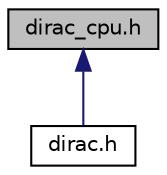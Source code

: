 digraph "dirac_cpu.h"
{
 // LATEX_PDF_SIZE
  edge [fontname="Helvetica",fontsize="10",labelfontname="Helvetica",labelfontsize="10"];
  node [fontname="Helvetica",fontsize="10",shape=record];
  Node1 [label="dirac_cpu.h",height=0.2,width=0.4,color="black", fillcolor="grey75", style="filled", fontcolor="black",tooltip="Implementation of the Dirac operator for calculation on CPUs."];
  Node1 -> Node2 [dir="back",color="midnightblue",fontsize="10",style="solid"];
  Node2 [label="dirac.h",height=0.2,width=0.4,color="black", fillcolor="white", style="filled",URL="$d0/d40/dirac_8h.html",tooltip="Implementation of the Dirac operator."];
}
